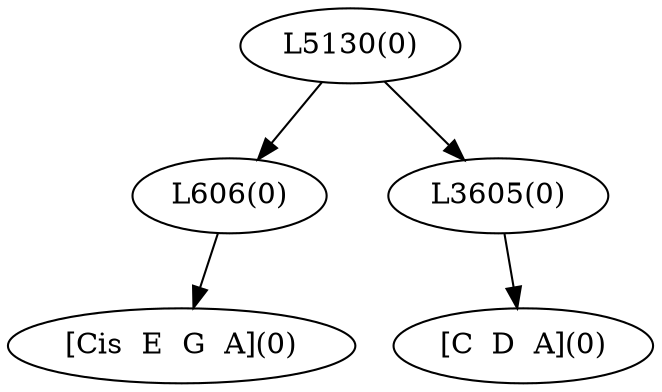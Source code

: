 digraph sample{
"L606(0)"->"[Cis  E  G  A](0)"
"L3605(0)"->"[C  D  A](0)"
"L5130(0)"->"L606(0)"
"L5130(0)"->"L3605(0)"
{rank = min; "L5130(0)"}
{rank = same; "L606(0)"; "L3605(0)";}
{rank = max; "[C  D  A](0)"; "[Cis  E  G  A](0)";}
}